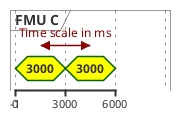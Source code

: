 ' Co Simulation timing diagram
@startuml
' Define Model and Clocks in the system
concise "FMU C" as FMU_C

@FMU_C
0 is "3000" #FFFF00
3000 is "3000" #FFFF00
6000 is {hidden}

' Define the time axis
@-1
@0
@3000
@6000

@FMU_C
@1500 <-> @4500 : Time scale in ms
@enduml
